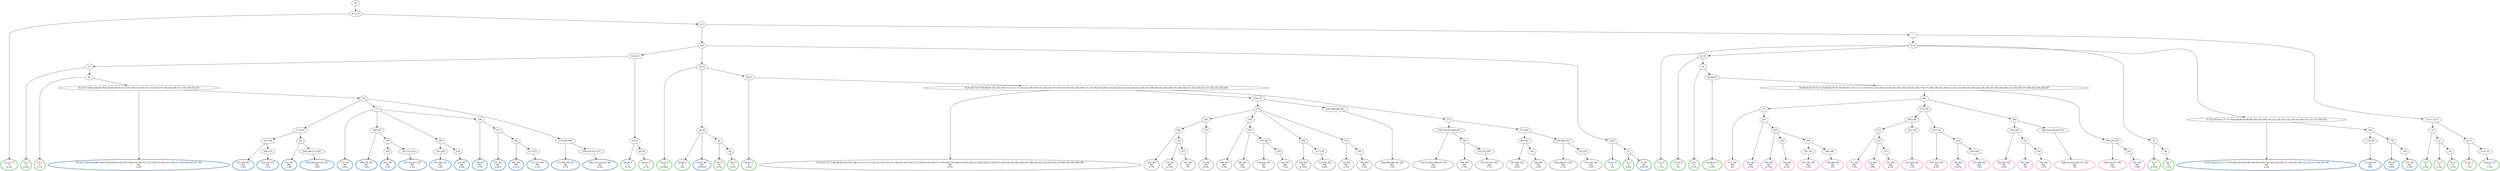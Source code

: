 digraph T {
	{
		rank=same
		189 [penwidth=3,colorscheme=set19,color=3,label="0;1;2;3_P\nP\n6.2%"]
		184 [penwidth=3,colorscheme=set19,color=3,label="25_P\nP\n4.9%"]
		182 [penwidth=3,colorscheme=set19,color=3,label="30_P\nP\n7.1%"]
		180 [penwidth=3,colorscheme=set19,color=3,label="29;34_P\nP\n3.1%"]
		178 [penwidth=3,colorscheme=set19,color=3,label="40;50_P\nP\n6.1%"]
		176 [penwidth=3,colorscheme=set19,color=3,label="20;24_P\nP\n0.036%"]
		174 [penwidth=3,colorscheme=set19,color=3,label="28;39_P\nP\n8%"]
		172 [penwidth=3,colorscheme=set19,color=3,label="44_P\nP\n2.2%"]
		170 [penwidth=3,colorscheme=set19,color=3,label="49_P\nP\n6.5%"]
		168 [penwidth=3,colorscheme=set19,color=3,label="38;43_P\nP\n9.6%"]
		166 [penwidth=3,colorscheme=set19,color=3,label="23;27_P\nP\n2%"]
		164 [penwidth=3,colorscheme=set19,color=3,label="37_P\nP\n8.8%"]
		161 [penwidth=3,colorscheme=set19,color=3,label="9;12_P\nP\n1.5%"]
		159 [penwidth=3,colorscheme=set19,color=3,label="15;18_P\nP\n2%"]
		157 [penwidth=3,colorscheme=set19,color=3,label="26_P\nP\n1.7%"]
		155 [penwidth=3,colorscheme=set19,color=3,label="42;48;53_P\nP\n5.8%"]
		153 [penwidth=3,colorscheme=set19,color=3,label="33_P\nP\n0.29%"]
		151 [penwidth=3,colorscheme=set19,color=3,label="36_P\nP\n5.1%"]
		148 [penwidth=3,colorscheme=set19,color=3,label="19_P\nP\n2.4%"]
		146 [penwidth=3,colorscheme=set19,color=3,label="32_P\nP\n5.3%"]
		144 [penwidth=3,colorscheme=set19,color=3,label="46_P\nP\n5.1%"]
		142 [penwidth=3,colorscheme=set19,color=3,label="22;31_P\nP\n1.3%"]
		140 [penwidth=3,colorscheme=set19,color=3,label="35;41;51_P\nP\n5.1%"]
		138 [penwidth=3,colorscheme=set19,color=2,label="45;54;57;58;62;66;69;78;81;85;92;95;97;103;107;108;114;118;127;135;136;137;140;143;146;151;156;158;164;167_M1\nM1\n5.6%"]
		134 [penwidth=3,colorscheme=set19,color=2,label="187;194_M1\nM1\n3.4%"]
		132 [penwidth=3,colorscheme=set19,color=2,label="209;214_M1\nM1\n5.5%"]
		130 [penwidth=3,colorscheme=set19,color=2,label="193_M1\nM1\n1.8%"]
		128 [penwidth=3,colorscheme=set19,color=2,label="204;208;213;220_M1\nM1\n5.8%"]
		126 [penwidth=3,colorscheme=set19,color=2,label="175_M1\nM1\n2.6%"]
		124 [penwidth=3,colorscheme=set19,color=2,label="180;192_M1\nM1\n3.4%"]
		121 [penwidth=3,colorscheme=set19,color=2,label="203_M1\nM1\n5.3%"]
		119 [penwidth=3,colorscheme=set19,color=2,label="207;212;219_M1\nM1\n5.2%"]
		116 [penwidth=3,colorscheme=set19,color=2,label="191;198_M1\nM1\n5.2%"]
		114 [penwidth=3,colorscheme=set19,color=2,label="218_M1\nM1\n5.8%"]
		112 [penwidth=3,colorscheme=set19,color=2,label="190_M1\nM1\n3.1%"]
		110 [penwidth=3,colorscheme=set19,color=2,label="197_M1\nM1\n0.62%"]
		108 [penwidth=3,colorscheme=set19,color=2,label="202_M1\nM1\n0.51%"]
		106 [penwidth=3,colorscheme=set19,color=2,label="217;223_M1\nM1\n5.2%"]
		104 [penwidth=3,colorscheme=set19,color=2,label="179;185;189_M1\nM1\n2.1%"]
		102 [penwidth=3,colorscheme=set19,color=2,label="206;216;222;225_M1\nM1\n6.2%"]
		101 [penwidth=3,colorscheme=set19,color=2,label="28;39_M1\nM1\n0.004%"]
		100 [penwidth=3,colorscheme=set19,color=2,label="37_M1\nM1\n0.012%"]
		98 [penwidth=3,colorscheme=set19,color=2,label="47;52;59;63;67;71;75;79;82;86;90;93;96;98;100;104;109;116;122;124;130;132;139;145;148;152;155;157;160;163_M1\nM1\n4.4%"]
		95 [penwidth=3,colorscheme=set19,color=2,label="172;184_M1\nM1\n14%"]
		93 [penwidth=3,colorscheme=set19,color=2,label="178_M1\nM1\n4.9%"]
		91 [penwidth=3,colorscheme=set19,color=2,label="183_M1\nM1\n9.3%"]
		87 [penwidth=3,colorscheme=set19,color=8,label="271_M2\nM2\n4%"]
		85 [penwidth=3,colorscheme=set19,color=8,label="281_M2\nM2\n2.5%"]
		83 [penwidth=3,colorscheme=set19,color=8,label="299_M2\nM2\n0.72%"]
		81 [penwidth=3,colorscheme=set19,color=8,label="324_M2\nM2\n6.5%"]
		78 [penwidth=3,colorscheme=set19,color=8,label="341;347_M2\nM2\n5.5%"]
		76 [penwidth=3,colorscheme=set19,color=8,label="346;348_M2\nM2\n6%"]
		72 [penwidth=3,colorscheme=set19,color=8,label="311_M2\nM2\n7.4%"]
		70 [penwidth=3,colorscheme=set19,color=8,label="323_M2\nM2\n2.8%"]
		68 [penwidth=3,colorscheme=set19,color=8,label="331_M2\nM2\n8.5%"]
		66 [penwidth=3,colorscheme=set19,color=8,label="322;330_M2\nM2\n5.3%"]
		64 [penwidth=3,colorscheme=set19,color=8,label="297;310_M2\nM2\n8.2%"]
		62 [penwidth=3,colorscheme=set19,color=8,label="329_M2\nM2\n0.62%"]
		60 [penwidth=3,colorscheme=set19,color=8,label="335;340_M2\nM2\n7.8%"]
		57 [penwidth=3,colorscheme=set19,color=8,label="292;309_M2\nM2\n4.8%"]
		55 [penwidth=3,colorscheme=set19,color=8,label="321_M2\nM2\n2%"]
		53 [penwidth=3,colorscheme=set19,color=8,label="334_M2\nM2\n7.1%"]
		51 [penwidth=3,colorscheme=set19,color=8,label="308;314;320;328;333_M2\nM2\n5%"]
		49 [penwidth=3,colorscheme=set19,color=8,label="286;291;307_M2\nM2\n7.4%"]
		47 [penwidth=3,colorscheme=set19,color=8,label="345_M2\nM2\n7.9%"]
		45 [penwidth=3,colorscheme=set19,color=9,label="55;61;65;74;77;84;88;89;102;105;106;111;113;117;120;121;126;129;131;134;142;147;150;153;159;162;165;168;171;176;182;195;200;210;224;226;227;228;230;232;234;237;239;240;242;243;244;247;248;250;251;252;254;255;257;262;263;265;268_M3\nM3\n0.5%"]
		40 [penwidth=3,colorscheme=set19,color=9,label="306_M3\nM3\n2.7%"]
		38 [penwidth=3,colorscheme=set19,color=9,label="319_M3\nM3\n0.55%"]
		36 [penwidth=3,colorscheme=set19,color=9,label="327_M3\nM3\n7%"]
		34 [penwidth=3,colorscheme=set19,color=9,label="313_M3\nM3\n8.8%"]
		32 [penwidth=3,colorscheme=set19,color=9,label="290_M3\nM3\n4.5%"]
		30 [penwidth=3,colorscheme=set19,color=9,label="305_M3\nM3\n7.6%"]
		28 [penwidth=3,colorscheme=set19,color=9,label="318;326_M3\nM3\n4%"]
		26 [penwidth=3,colorscheme=set19,color=9,label="339_M3\nM3\n7.2%"]
		24 [penwidth=3,colorscheme=set19,color=9,label="304_M3\nM3\n0.72%"]
		22 [penwidth=3,colorscheme=set19,color=9,label="317;338_M3\nM3\n8.4%"]
		20 [penwidth=3,colorscheme=set19,color=9,label="316_M3\nM3\n3.3%"]
		18 [penwidth=3,colorscheme=set19,color=9,label="344_M3\nM3\n5.5%"]
		16 [penwidth=3,colorscheme=set19,color=9,label="284;289;296;303_M3\nM3\n7.2%"]
		13 [penwidth=3,colorscheme=set19,color=9,label="274;278;283;288;295_M3\nM3\n3.6%"]
		11 [penwidth=3,colorscheme=set19,color=9,label="302_M3\nM3\n3.2%"]
		9 [penwidth=3,colorscheme=set19,color=9,label="332;337;343_M3\nM3\n5.7%"]
		6 [penwidth=3,colorscheme=set19,color=9,label="287;301_M3\nM3\n6.5%"]
		4 [penwidth=3,colorscheme=set19,color=9,label="342_M3\nM3\n5.8%"]
		2 [penwidth=3,colorscheme=set19,color=9,label="294;300;312_M3\nM3\n2.1%"]
		0 [penwidth=3,colorscheme=set19,color=9,label="315;325_M3\nM3\n5.2%"]
	}
	191 [label="GL"]
	190 [label="0;1;2;3"]
	188 [label="4;5"]
	187 [label="6;8"]
	186 [label="13;16;21"]
	185 [label="25"]
	183 [label="30"]
	181 [label="29;34"]
	179 [label="40;50"]
	177 [label="20;24"]
	175 [label="28;39"]
	173 [label="44"]
	171 [label="49"]
	169 [label="38;43"]
	167 [label="23;27"]
	165 [label="37"]
	163 [label="7"]
	162 [label="9;12"]
	160 [label="15;18"]
	158 [label="26"]
	156 [label="42;48;53"]
	154 [label="33"]
	152 [label="36"]
	150 [label="10;11;14;17"]
	149 [label="19"]
	147 [label="32"]
	145 [label="46"]
	143 [label="22;31"]
	141 [label="35;41;51"]
	139 [label="45;54;57;58;62;66;69;78;81;85;92;95;97;103;107;108;114;118;127;135;136;137;140;143;146;151;156;158;164;167"]
	137 [label="170"]
	136 [label="173;181"]
	135 [label="187;194"]
	133 [label="209;214"]
	131 [label="193"]
	129 [label="204;208;213;220"]
	127 [label="175"]
	125 [label="180;192"]
	123 [label="199"]
	122 [label="203"]
	120 [label="207;212;219"]
	118 [label="186"]
	117 [label="191;198"]
	115 [label="218"]
	113 [label="190"]
	111 [label="197"]
	109 [label="202"]
	107 [label="217;223"]
	105 [label="179;185;189"]
	103 [label="206;216;222;225"]
	99 [label="47;52;59;63;67;71;75;79;82;86;90;93;96;98;100;104;109;116;122;124;130;132;139;145;148;152;155;157;160;163"]
	97 [label="169"]
	96 [label="172;184"]
	94 [label="178"]
	92 [label="183"]
	90 [label="56;60;64;68;70;72;73;76;80;83;87;91;94;99;101;110;112;115;119;123;125;128;133;138;141;144;149;154;161;166;174;177;188;196;201;205;211;215;221;229;231;233;235;236;238;241;245;246;249;253;256;258;259;260;261;264;266;267"]
	89 [label="269"]
	88 [label="271"]
	86 [label="281"]
	84 [label="299"]
	82 [label="324"]
	80 [label="336"]
	79 [label="341;347"]
	77 [label="346;348"]
	75 [label="273;276"]
	74 [label="293;298"]
	73 [label="311"]
	71 [label="323"]
	69 [label="331"]
	67 [label="322;330"]
	65 [label="297;310"]
	63 [label="329"]
	61 [label="335;340"]
	59 [label="280"]
	58 [label="292;309"]
	56 [label="321"]
	54 [label="334"]
	52 [label="308;314;320;328;333"]
	50 [label="286;291;307"]
	48 [label="345"]
	46 [label="55;61;65;74;77;84;88;89;102;105;106;111;113;117;120;121;126;129;131;134;142;147;150;153;159;162;165;168;171;176;182;195;200;210;224;226;227;228;230;232;234;237;239;240;242;243;244;247;248;250;251;252;254;255;257;262;263;265;268"]
	44 [label="270;275"]
	43 [label="279"]
	42 [label="285"]
	41 [label="306"]
	39 [label="319"]
	37 [label="327"]
	35 [label="313"]
	33 [label="290"]
	31 [label="305"]
	29 [label="318;326"]
	27 [label="339"]
	25 [label="304"]
	23 [label="317;338"]
	21 [label="316"]
	19 [label="344"]
	17 [label="284;289;296;303"]
	15 [label="272"]
	14 [label="274;278;283;288;295"]
	12 [label="302"]
	10 [label="332;337;343"]
	8 [label="277;282"]
	7 [label="287;301"]
	5 [label="342"]
	3 [label="294;300;312"]
	1 [label="315;325"]
	191 -> 190
	190 -> 189
	190 -> 188
	188 -> 187
	188 -> 163
	187 -> 186
	187 -> 177
	187 -> 167
	186 -> 185
	186 -> 181
	185 -> 184
	185 -> 183
	183 -> 182
	183 -> 139
	181 -> 180
	181 -> 179
	179 -> 178
	177 -> 176
	177 -> 175
	177 -> 169
	175 -> 174
	175 -> 173
	175 -> 101
	173 -> 172
	173 -> 171
	171 -> 170
	169 -> 168
	169 -> 46
	167 -> 166
	167 -> 165
	165 -> 164
	165 -> 100
	163 -> 162
	163 -> 150
	162 -> 161
	162 -> 160
	162 -> 154
	162 -> 99
	160 -> 159
	160 -> 158
	158 -> 157
	158 -> 156
	156 -> 155
	156 -> 90
	154 -> 153
	154 -> 152
	152 -> 151
	150 -> 149
	150 -> 143
	149 -> 148
	149 -> 147
	147 -> 146
	147 -> 145
	145 -> 144
	143 -> 142
	143 -> 141
	141 -> 140
	139 -> 138
	139 -> 137
	137 -> 136
	137 -> 127
	137 -> 105
	136 -> 135
	136 -> 131
	135 -> 134
	135 -> 133
	133 -> 132
	131 -> 130
	131 -> 129
	129 -> 128
	127 -> 126
	127 -> 125
	127 -> 118
	127 -> 113
	125 -> 124
	125 -> 123
	123 -> 122
	123 -> 120
	122 -> 121
	120 -> 119
	118 -> 117
	118 -> 115
	117 -> 116
	115 -> 114
	113 -> 112
	113 -> 111
	111 -> 110
	111 -> 109
	109 -> 108
	109 -> 107
	107 -> 106
	105 -> 104
	105 -> 103
	103 -> 102
	99 -> 98
	99 -> 97
	97 -> 96
	97 -> 94
	96 -> 95
	94 -> 93
	94 -> 92
	92 -> 91
	90 -> 89
	90 -> 50
	89 -> 88
	89 -> 75
	89 -> 59
	88 -> 87
	88 -> 86
	86 -> 85
	86 -> 84
	84 -> 83
	84 -> 82
	84 -> 80
	82 -> 81
	80 -> 79
	80 -> 77
	79 -> 78
	77 -> 76
	75 -> 74
	75 -> 65
	74 -> 73
	74 -> 67
	73 -> 72
	73 -> 71
	71 -> 70
	71 -> 69
	69 -> 68
	67 -> 66
	65 -> 64
	65 -> 63
	63 -> 62
	63 -> 61
	61 -> 60
	59 -> 58
	59 -> 52
	58 -> 57
	58 -> 56
	56 -> 55
	56 -> 54
	54 -> 53
	52 -> 51
	50 -> 49
	50 -> 48
	48 -> 47
	46 -> 45
	46 -> 44
	46 -> 15
	44 -> 43
	44 -> 17
	43 -> 42
	43 -> 33
	43 -> 25
	43 -> 21
	42 -> 41
	42 -> 35
	41 -> 40
	41 -> 39
	39 -> 38
	39 -> 37
	37 -> 36
	35 -> 34
	33 -> 32
	33 -> 31
	31 -> 30
	31 -> 29
	29 -> 28
	29 -> 27
	27 -> 26
	25 -> 24
	25 -> 23
	23 -> 22
	21 -> 20
	21 -> 19
	19 -> 18
	17 -> 16
	15 -> 14
	15 -> 8
	14 -> 13
	14 -> 12
	12 -> 11
	12 -> 10
	10 -> 9
	8 -> 7
	8 -> 3
	7 -> 6
	7 -> 5
	5 -> 4
	3 -> 2
	3 -> 1
	1 -> 0
}
